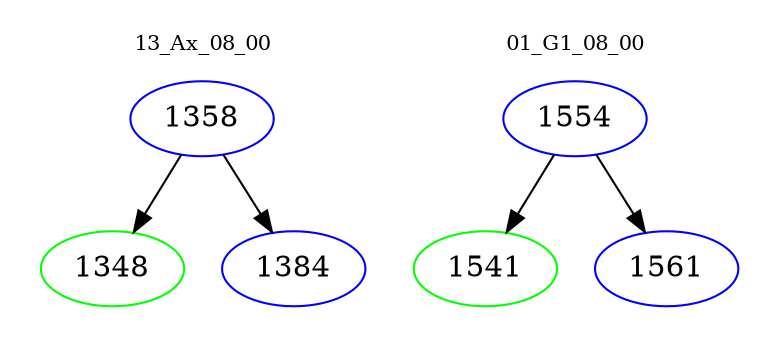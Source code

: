 digraph{
subgraph cluster_0 {
color = white
label = "13_Ax_08_00";
fontsize=10;
T0_1358 [label="1358", color="blue"]
T0_1358 -> T0_1348 [color="black"]
T0_1348 [label="1348", color="green"]
T0_1358 -> T0_1384 [color="black"]
T0_1384 [label="1384", color="blue"]
}
subgraph cluster_1 {
color = white
label = "01_G1_08_00";
fontsize=10;
T1_1554 [label="1554", color="blue"]
T1_1554 -> T1_1541 [color="black"]
T1_1541 [label="1541", color="green"]
T1_1554 -> T1_1561 [color="black"]
T1_1561 [label="1561", color="blue"]
}
}
